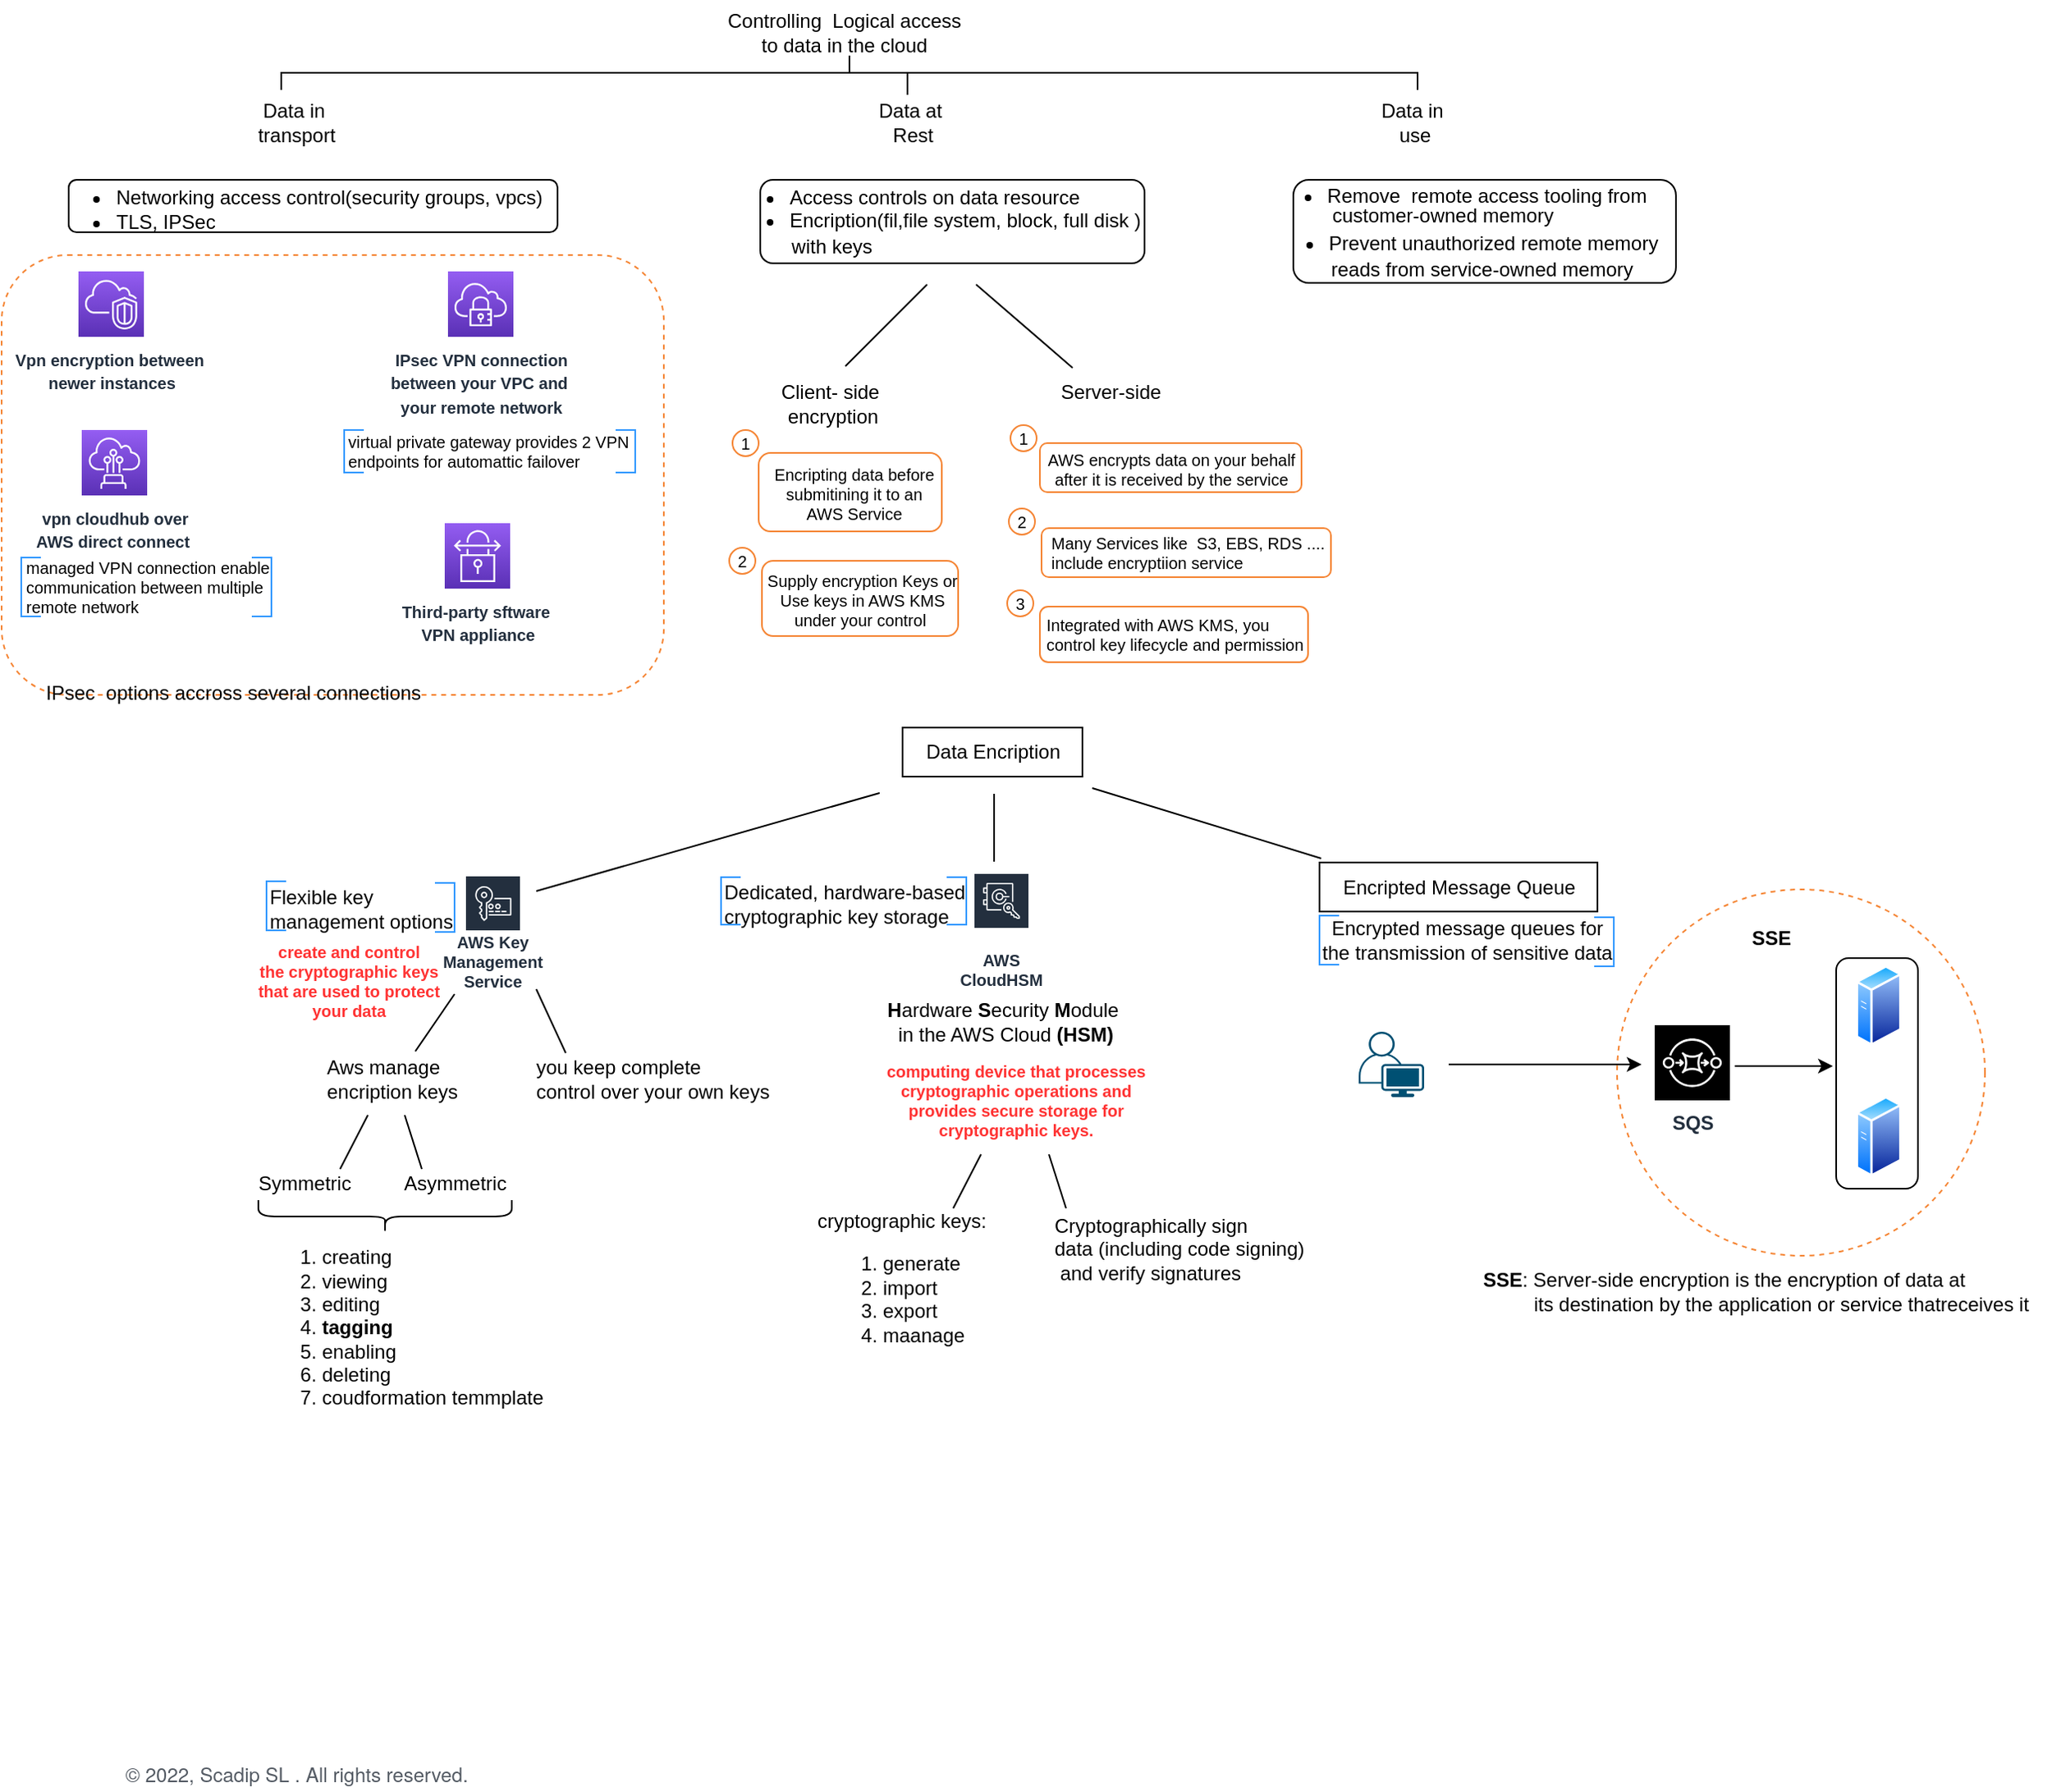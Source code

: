 <mxfile version="20.2.2" type="github">
  <diagram id="PE-Y0wjKjiBt9aU_vtvI" name="Page-1">
    <mxGraphModel dx="1055" dy="571" grid="1" gridSize="10" guides="1" tooltips="1" connect="1" arrows="1" fold="1" page="1" pageScale="1" pageWidth="1654" pageHeight="1169" math="0" shadow="0">
      <root>
        <mxCell id="0" />
        <mxCell id="1" parent="0" />
        <mxCell id="q1z-KDDTVc9EoOrlDAyU-29" value="" style="group" parent="1" vertex="1" connectable="0">
          <mxGeometry x="763" y="110" width="266" height="85" as="geometry" />
        </mxCell>
        <mxCell id="q1z-KDDTVc9EoOrlDAyU-26" value="" style="rounded=1;whiteSpace=wrap;html=1;fontSize=12;fontColor=#000000;strokeColor=default;fillColor=none;gradientColor=none;" parent="q1z-KDDTVc9EoOrlDAyU-29" vertex="1">
          <mxGeometry x="32" y="15" width="234" height="63" as="geometry" />
        </mxCell>
        <mxCell id="q1z-KDDTVc9EoOrlDAyU-22" value="&lt;ul&gt;&lt;li&gt;Remove&amp;nbsp; remote access tooling from&lt;/li&gt;&lt;/ul&gt;" style="text;html=1;align=center;verticalAlign=middle;resizable=0;points=[];autosize=1;strokeColor=none;fillColor=none;fontSize=12;fontColor=#000000;" parent="q1z-KDDTVc9EoOrlDAyU-29" vertex="1">
          <mxGeometry width="260" height="50" as="geometry" />
        </mxCell>
        <mxCell id="q1z-KDDTVc9EoOrlDAyU-23" value="&lt;ul&gt;&lt;li&gt;Prevent unauthorized remote memory&lt;/li&gt;&lt;/ul&gt;" style="text;html=1;align=center;verticalAlign=middle;resizable=0;points=[];autosize=1;strokeColor=none;fillColor=none;fontSize=12;fontColor=#000000;" parent="q1z-KDDTVc9EoOrlDAyU-29" vertex="1">
          <mxGeometry x="4" y="29" width="260" height="50" as="geometry" />
        </mxCell>
        <mxCell id="q1z-KDDTVc9EoOrlDAyU-24" value="customer-owned memory" style="text;html=1;align=center;verticalAlign=middle;resizable=0;points=[];autosize=1;strokeColor=none;fillColor=none;fontSize=12;fontColor=#000000;" parent="q1z-KDDTVc9EoOrlDAyU-29" vertex="1">
          <mxGeometry x="43" y="22" width="160" height="30" as="geometry" />
        </mxCell>
        <mxCell id="q1z-KDDTVc9EoOrlDAyU-25" value="reads from service-owned memory" style="text;html=1;align=center;verticalAlign=middle;resizable=0;points=[];autosize=1;strokeColor=none;fillColor=none;fontSize=12;fontColor=#000000;" parent="q1z-KDDTVc9EoOrlDAyU-29" vertex="1">
          <mxGeometry x="41.5" y="55" width="210" height="30" as="geometry" />
        </mxCell>
        <mxCell id="q1z-KDDTVc9EoOrlDAyU-63" value="" style="rounded=1;whiteSpace=wrap;html=1;fontSize=10;fontColor=#000000;strokeColor=#F58534;strokeWidth=1;fillColor=none;gradientColor=none;" parent="1" vertex="1">
          <mxGeometry x="641" y="338" width="177" height="30" as="geometry" />
        </mxCell>
        <mxCell id="PQI0NZv1REfv9DwnelCF-27" value="" style="rounded=1;whiteSpace=wrap;html=1;strokeColor=default;fillColor=none;gradientColor=none;" parent="1" vertex="1">
          <mxGeometry x="1127" y="601" width="50" height="141" as="geometry" />
        </mxCell>
        <mxCell id="PQI0NZv1REfv9DwnelCF-16" value="Dedicated, hardware-based &lt;br&gt;cryptographic key storage&amp;nbsp;" style="text;html=1;align=left;verticalAlign=middle;resizable=0;points=[];autosize=1;strokeColor=none;fillColor=none;" parent="1" vertex="1">
          <mxGeometry x="445" y="547.5" width="170" height="40" as="geometry" />
        </mxCell>
        <mxCell id="PQI0NZv1REfv9DwnelCF-1" value="Data Encription" style="text;html=1;align=center;verticalAlign=middle;resizable=0;points=[];autosize=1;strokeColor=default;fillColor=none;" parent="1" vertex="1">
          <mxGeometry x="556" y="460" width="110" height="30" as="geometry" />
        </mxCell>
        <mxCell id="PQI0NZv1REfv9DwnelCF-2" value="AWS Key Management Service" style="sketch=0;outlineConnect=0;fontColor=#232F3E;gradientColor=none;strokeColor=#ffffff;fillColor=#232F3E;dashed=0;verticalLabelPosition=middle;verticalAlign=bottom;align=center;html=1;whiteSpace=wrap;fontSize=10;fontStyle=1;spacing=3;shape=mxgraph.aws4.productIcon;prIcon=mxgraph.aws4.key_management_service;" parent="1" vertex="1">
          <mxGeometry x="288" y="550" width="35" height="75" as="geometry" />
        </mxCell>
        <mxCell id="PQI0NZv1REfv9DwnelCF-3" value="AWS CloudHSM" style="sketch=0;outlineConnect=0;fontColor=#232F3E;gradientColor=none;strokeColor=#ffffff;fillColor=#232F3E;dashed=0;verticalLabelPosition=middle;verticalAlign=bottom;align=center;html=1;whiteSpace=wrap;fontSize=10;fontStyle=1;spacing=3;shape=mxgraph.aws4.productIcon;prIcon=mxgraph.aws4.cloudhsm;" parent="1" vertex="1">
          <mxGeometry x="599" y="548.5" width="35" height="75" as="geometry" />
        </mxCell>
        <mxCell id="PQI0NZv1REfv9DwnelCF-5" value="Aws manage&amp;nbsp;&lt;br&gt;encription keys" style="text;html=1;align=left;verticalAlign=middle;resizable=0;points=[];autosize=1;strokeColor=none;fillColor=none;" parent="1" vertex="1">
          <mxGeometry x="202" y="655" width="100" height="40" as="geometry" />
        </mxCell>
        <mxCell id="PQI0NZv1REfv9DwnelCF-6" value="you keep complete &lt;br&gt;control over your own keys" style="text;html=1;align=left;verticalAlign=middle;resizable=0;points=[];autosize=1;strokeColor=none;fillColor=none;" parent="1" vertex="1">
          <mxGeometry x="330" y="655" width="170" height="40" as="geometry" />
        </mxCell>
        <mxCell id="PQI0NZv1REfv9DwnelCF-7" value="" style="endArrow=none;html=1;rounded=0;" parent="1" edge="1">
          <mxGeometry width="50" height="50" relative="1" as="geometry">
            <mxPoint x="258" y="658" as="sourcePoint" />
            <mxPoint x="282" y="623" as="targetPoint" />
          </mxGeometry>
        </mxCell>
        <mxCell id="PQI0NZv1REfv9DwnelCF-8" value="" style="endArrow=none;html=1;rounded=0;" parent="1" edge="1">
          <mxGeometry width="50" height="50" relative="1" as="geometry">
            <mxPoint x="350" y="659" as="sourcePoint" />
            <mxPoint x="332" y="620" as="targetPoint" />
          </mxGeometry>
        </mxCell>
        <mxCell id="PQI0NZv1REfv9DwnelCF-9" value="" style="endArrow=none;html=1;rounded=0;" parent="1" edge="1">
          <mxGeometry width="50" height="50" relative="1" as="geometry">
            <mxPoint x="332" y="560" as="sourcePoint" />
            <mxPoint x="542" y="500" as="targetPoint" />
          </mxGeometry>
        </mxCell>
        <mxCell id="PQI0NZv1REfv9DwnelCF-10" value="" style="endArrow=none;html=1;rounded=0;" parent="1" edge="1">
          <mxGeometry width="50" height="50" relative="1" as="geometry">
            <mxPoint x="612" y="542" as="sourcePoint" />
            <mxPoint x="612" y="500.5" as="targetPoint" />
          </mxGeometry>
        </mxCell>
        <mxCell id="PQI0NZv1REfv9DwnelCF-11" value="Flexible key &lt;br&gt;management options" style="text;html=1;align=left;verticalAlign=middle;resizable=0;points=[];autosize=1;strokeColor=none;fillColor=none;" parent="1" vertex="1">
          <mxGeometry x="167" y="551" width="140" height="40" as="geometry" />
        </mxCell>
        <mxCell id="PQI0NZv1REfv9DwnelCF-12" value="" style="strokeWidth=1;html=1;shape=mxgraph.flowchart.annotation_1;align=left;pointerEvents=1;fontColor=#000033;fillColor=none;strokeColor=#3399FF;" parent="1" vertex="1">
          <mxGeometry x="167" y="554" width="12" height="30" as="geometry" />
        </mxCell>
        <mxCell id="PQI0NZv1REfv9DwnelCF-13" value="" style="strokeWidth=1;html=1;shape=mxgraph.flowchart.annotation_1;align=left;pointerEvents=1;fontColor=#000033;fillColor=none;direction=west;strokeColor=#3399FF;" parent="1" vertex="1">
          <mxGeometry x="270" y="555" width="12" height="30" as="geometry" />
        </mxCell>
        <mxCell id="PQI0NZv1REfv9DwnelCF-14" value="" style="strokeWidth=1;html=1;shape=mxgraph.flowchart.annotation_1;align=left;pointerEvents=1;fontColor=#000033;fillColor=none;strokeColor=#3399FF;" parent="1" vertex="1">
          <mxGeometry x="445" y="551.5" width="12" height="29" as="geometry" />
        </mxCell>
        <mxCell id="PQI0NZv1REfv9DwnelCF-15" value="" style="strokeWidth=1;html=1;shape=mxgraph.flowchart.annotation_1;align=left;pointerEvents=1;fontColor=#000033;fillColor=none;direction=west;strokeColor=#3399FF;" parent="1" vertex="1">
          <mxGeometry x="583" y="551.5" width="12" height="29" as="geometry" />
        </mxCell>
        <mxCell id="PQI0NZv1REfv9DwnelCF-17" value="" style="endArrow=none;html=1;rounded=0;" parent="1" edge="1">
          <mxGeometry width="50" height="50" relative="1" as="geometry">
            <mxPoint x="672" y="497" as="sourcePoint" />
            <mxPoint x="812" y="540" as="targetPoint" />
          </mxGeometry>
        </mxCell>
        <mxCell id="PQI0NZv1REfv9DwnelCF-18" value="Encripted Message Queue" style="text;html=1;align=center;verticalAlign=middle;resizable=0;points=[];autosize=1;strokeColor=default;fillColor=none;" parent="1" vertex="1">
          <mxGeometry x="811" y="542.5" width="170" height="30" as="geometry" />
        </mxCell>
        <mxCell id="PQI0NZv1REfv9DwnelCF-20" value="" style="points=[[0.35,0,0],[0.98,0.51,0],[1,0.71,0],[0.67,1,0],[0,0.795,0],[0,0.65,0]];verticalLabelPosition=bottom;sketch=0;html=1;verticalAlign=top;aspect=fixed;align=center;pointerEvents=1;shape=mxgraph.cisco19.user;fillColor=#005073;strokeColor=none;" parent="1" vertex="1">
          <mxGeometry x="835" y="646" width="40" height="40" as="geometry" />
        </mxCell>
        <mxCell id="PQI0NZv1REfv9DwnelCF-21" value="" style="endArrow=classic;html=1;rounded=0;" parent="1" edge="1">
          <mxGeometry width="50" height="50" relative="1" as="geometry">
            <mxPoint x="890" y="666" as="sourcePoint" />
            <mxPoint x="1008" y="666" as="targetPoint" />
          </mxGeometry>
        </mxCell>
        <mxCell id="PQI0NZv1REfv9DwnelCF-23" value="&lt;b&gt;SQS&lt;/b&gt;" style="sketch=0;points=[[0,0,0],[0.25,0,0],[0.5,0,0],[0.75,0,0],[1,0,0],[0,1,0],[0.25,1,0],[0.5,1,0],[0.75,1,0],[1,1,0],[0,0.25,0],[0,0.5,0],[0,0.75,0],[1,0.25,0],[1,0.5,0],[1,0.75,0]];outlineConnect=0;fontColor=#232F3E;gradientColor=none;gradientDirection=north;fillColor=#000000;strokeColor=#ffffff;dashed=0;verticalLabelPosition=bottom;verticalAlign=top;align=center;html=1;fontSize=12;fontStyle=0;aspect=fixed;shape=mxgraph.aws4.resourceIcon;resIcon=mxgraph.aws4.sqs;" parent="1" vertex="1">
          <mxGeometry x="1016" y="642" width="46" height="46" as="geometry" />
        </mxCell>
        <mxCell id="PQI0NZv1REfv9DwnelCF-24" value="" style="endArrow=classic;html=1;rounded=0;" parent="1" edge="1">
          <mxGeometry width="50" height="50" relative="1" as="geometry">
            <mxPoint x="1065" y="667" as="sourcePoint" />
            <mxPoint x="1125" y="667" as="targetPoint" />
          </mxGeometry>
        </mxCell>
        <mxCell id="PQI0NZv1REfv9DwnelCF-25" value="" style="aspect=fixed;perimeter=ellipsePerimeter;html=1;align=center;shadow=0;dashed=0;spacingTop=3;image;image=img/lib/active_directory/generic_server.svg;strokeColor=default;fillColor=#000000;gradientColor=none;" parent="1" vertex="1">
          <mxGeometry x="1139" y="605" width="28.0" height="50" as="geometry" />
        </mxCell>
        <mxCell id="PQI0NZv1REfv9DwnelCF-26" value="" style="aspect=fixed;perimeter=ellipsePerimeter;html=1;align=center;shadow=0;dashed=0;spacingTop=3;image;image=img/lib/active_directory/generic_server.svg;strokeColor=default;fillColor=#000000;gradientColor=none;" parent="1" vertex="1">
          <mxGeometry x="1139" y="685" width="28.0" height="50" as="geometry" />
        </mxCell>
        <mxCell id="PQI0NZv1REfv9DwnelCF-28" value="&lt;b&gt;SSE&lt;/b&gt;: Server-side encryption is the encryption of data at&lt;br&gt;&amp;nbsp; &amp;nbsp; &amp;nbsp; &amp;nbsp; &amp;nbsp; &amp;nbsp; &amp;nbsp; &amp;nbsp; &amp;nbsp; &amp;nbsp; &amp;nbsp;its destination by the application or service thatreceives it" style="text;html=1;align=center;verticalAlign=middle;resizable=0;points=[];autosize=1;strokeColor=none;fillColor=none;" parent="1" vertex="1">
          <mxGeometry x="858" y="785" width="400" height="40" as="geometry" />
        </mxCell>
        <mxCell id="PQI0NZv1REfv9DwnelCF-29" value="" style="ellipse;whiteSpace=wrap;html=1;strokeColor=#F58534;fillColor=none;gradientColor=none;dashed=1;" parent="1" vertex="1">
          <mxGeometry x="993" y="559" width="225" height="224" as="geometry" />
        </mxCell>
        <mxCell id="PQI0NZv1REfv9DwnelCF-30" value="&lt;b&gt;SSE&lt;/b&gt;" style="text;html=1;align=center;verticalAlign=middle;resizable=0;points=[];autosize=1;strokeColor=none;fillColor=none;" parent="1" vertex="1">
          <mxGeometry x="1062" y="574" width="50" height="30" as="geometry" />
        </mxCell>
        <mxCell id="PQI0NZv1REfv9DwnelCF-31" value="Encrypted message queues for &lt;br&gt;the transmission of sensitive data" style="text;html=1;align=center;verticalAlign=middle;resizable=0;points=[];autosize=1;strokeColor=none;fillColor=none;" parent="1" vertex="1">
          <mxGeometry x="801" y="570" width="200" height="40" as="geometry" />
        </mxCell>
        <mxCell id="PQI0NZv1REfv9DwnelCF-32" value="" style="strokeWidth=1;html=1;shape=mxgraph.flowchart.annotation_1;align=left;pointerEvents=1;fontColor=#000033;fillColor=none;strokeColor=#3399FF;" parent="1" vertex="1">
          <mxGeometry x="811" y="575" width="12" height="30" as="geometry" />
        </mxCell>
        <mxCell id="PQI0NZv1REfv9DwnelCF-33" value="" style="strokeWidth=1;html=1;shape=mxgraph.flowchart.annotation_1;align=left;pointerEvents=1;fontColor=#000033;fillColor=none;direction=west;strokeColor=#3399FF;" parent="1" vertex="1">
          <mxGeometry x="979" y="576" width="12" height="30" as="geometry" />
        </mxCell>
        <mxCell id="PQI0NZv1REfv9DwnelCF-34" value="&lt;b&gt;H&lt;/b&gt;ardware &lt;b&gt;S&lt;/b&gt;ecurity &lt;b&gt;M&lt;/b&gt;odule&lt;br&gt;&amp;nbsp;in the AWS Cloud&amp;nbsp;&lt;b&gt;(HSM)&lt;/b&gt;" style="text;html=1;align=center;verticalAlign=middle;resizable=0;points=[];autosize=1;strokeColor=none;fillColor=none;" parent="1" vertex="1">
          <mxGeometry x="536.5" y="620" width="160" height="40" as="geometry" />
        </mxCell>
        <mxCell id="q1z-KDDTVc9EoOrlDAyU-2" value="&lt;font color=&quot;#ff3333&quot;&gt;&lt;b&gt;create and control &lt;br&gt;the cryptographic keys&lt;br&gt;that are used to protect &lt;br&gt;your data&lt;/b&gt;&lt;/font&gt;" style="text;html=1;align=center;verticalAlign=middle;resizable=0;points=[];autosize=1;strokeColor=none;fillColor=none;fontSize=10;" parent="1" vertex="1">
          <mxGeometry x="152" y="585" width="130" height="60" as="geometry" />
        </mxCell>
        <mxCell id="q1z-KDDTVc9EoOrlDAyU-5" value="" style="endArrow=none;html=1;rounded=0;fontSize=10;fontColor=#FF3333;" parent="1" edge="1">
          <mxGeometry width="50" height="50" relative="1" as="geometry">
            <mxPoint x="212" y="730" as="sourcePoint" />
            <mxPoint x="229" y="697" as="targetPoint" />
          </mxGeometry>
        </mxCell>
        <mxCell id="q1z-KDDTVc9EoOrlDAyU-6" value="" style="endArrow=none;html=1;rounded=0;fontSize=10;fontColor=#FF3333;" parent="1" edge="1">
          <mxGeometry width="50" height="50" relative="1" as="geometry">
            <mxPoint x="262" y="730" as="sourcePoint" />
            <mxPoint x="251.5" y="697" as="targetPoint" />
          </mxGeometry>
        </mxCell>
        <mxCell id="q1z-KDDTVc9EoOrlDAyU-7" value="&lt;font style=&quot;font-size: 12px;&quot; color=&quot;#000000&quot;&gt;Symmetric&lt;/font&gt;" style="text;html=1;align=center;verticalAlign=middle;resizable=0;points=[];autosize=1;strokeColor=none;fillColor=none;fontSize=10;fontColor=#FF3333;" parent="1" vertex="1">
          <mxGeometry x="150" y="724" width="80" height="30" as="geometry" />
        </mxCell>
        <mxCell id="q1z-KDDTVc9EoOrlDAyU-8" value="Asymmetric" style="text;html=1;align=center;verticalAlign=middle;resizable=0;points=[];autosize=1;strokeColor=none;fillColor=none;fontSize=12;fontColor=#000000;" parent="1" vertex="1">
          <mxGeometry x="237" y="724" width="90" height="30" as="geometry" />
        </mxCell>
        <mxCell id="q1z-KDDTVc9EoOrlDAyU-9" value="" style="shape=curlyBracket;whiteSpace=wrap;html=1;rounded=1;flipH=1;fontSize=12;fontColor=#000000;strokeColor=default;fillColor=none;gradientColor=none;direction=north;" parent="1" vertex="1">
          <mxGeometry x="162" y="749" width="155" height="20" as="geometry" />
        </mxCell>
        <mxCell id="q1z-KDDTVc9EoOrlDAyU-10" value="&lt;ol&gt;&lt;li&gt;creating&amp;nbsp;&lt;/li&gt;&lt;li&gt;viewing&lt;/li&gt;&lt;li&gt;editing&lt;/li&gt;&lt;li&gt;&lt;b&gt;tagging&lt;/b&gt;&lt;/li&gt;&lt;li&gt;enabling&lt;/li&gt;&lt;li&gt;deleting&lt;/li&gt;&lt;li&gt;coudformation temmplate&amp;nbsp;&lt;/li&gt;&lt;/ol&gt;" style="text;html=1;align=left;verticalAlign=middle;resizable=0;points=[];autosize=1;strokeColor=none;fillColor=none;fontSize=12;fontColor=#000000;" parent="1" vertex="1">
          <mxGeometry x="159" y="757" width="200" height="140" as="geometry" />
        </mxCell>
        <mxCell id="q1z-KDDTVc9EoOrlDAyU-12" value="Controlling&amp;nbsp; Logical access&lt;br&gt;to data in the cloud" style="text;html=1;align=center;verticalAlign=middle;resizable=0;points=[];autosize=1;strokeColor=none;fillColor=none;fontSize=12;fontColor=#000000;" parent="1" vertex="1">
          <mxGeometry x="435" y="15" width="170" height="40" as="geometry" />
        </mxCell>
        <mxCell id="q1z-KDDTVc9EoOrlDAyU-13" value="Data in&amp;nbsp;&lt;br&gt;transport" style="text;html=1;align=center;verticalAlign=middle;resizable=0;points=[];autosize=1;strokeColor=none;fillColor=none;fontSize=12;fontColor=#000000;" parent="1" vertex="1">
          <mxGeometry x="150" y="70" width="70" height="40" as="geometry" />
        </mxCell>
        <mxCell id="q1z-KDDTVc9EoOrlDAyU-14" value="Data at&amp;nbsp;&lt;br&gt;Rest" style="text;html=1;align=center;verticalAlign=middle;resizable=0;points=[];autosize=1;strokeColor=none;fillColor=none;fontSize=12;fontColor=#000000;" parent="1" vertex="1">
          <mxGeometry x="527" y="70" width="70" height="40" as="geometry" />
        </mxCell>
        <mxCell id="q1z-KDDTVc9EoOrlDAyU-15" value="Data in&amp;nbsp;&lt;br&gt;use" style="text;html=1;align=center;verticalAlign=middle;resizable=0;points=[];autosize=1;strokeColor=none;fillColor=none;fontSize=12;fontColor=#000000;" parent="1" vertex="1">
          <mxGeometry x="839" y="70" width="60" height="40" as="geometry" />
        </mxCell>
        <mxCell id="q1z-KDDTVc9EoOrlDAyU-27" value="" style="group" parent="1" vertex="1" connectable="0">
          <mxGeometry x="405" y="110" width="280" height="80" as="geometry" />
        </mxCell>
        <mxCell id="q1z-KDDTVc9EoOrlDAyU-19" value="&lt;ul&gt;&lt;li&gt;&lt;span style=&quot;background-color: initial;&quot;&gt;Access controls on data resource&amp;nbsp;&lt;/span&gt;&lt;/li&gt;&lt;li&gt;&lt;span style=&quot;background-color: initial;&quot;&gt;Encription(fil,file system, block, full disk )&lt;/span&gt;&lt;/li&gt;&lt;/ul&gt;&lt;span style=&quot;background-color: initial;&quot;&gt;&amp;nbsp; &amp;nbsp; &amp;nbsp; &amp;nbsp; &amp;nbsp; &amp;nbsp;&amp;nbsp;&lt;/span&gt;" style="text;html=1;align=left;verticalAlign=middle;resizable=0;points=[];autosize=1;strokeColor=none;fillColor=none;fontSize=12;fontColor=#000000;" parent="q1z-KDDTVc9EoOrlDAyU-27" vertex="1">
          <mxGeometry x="40" width="280" height="80" as="geometry" />
        </mxCell>
        <mxCell id="q1z-KDDTVc9EoOrlDAyU-20" value="&lt;span style=&quot;text-align: left;&quot;&gt;with keys&amp;nbsp;&lt;/span&gt;" style="text;html=1;align=center;verticalAlign=middle;resizable=0;points=[];autosize=1;strokeColor=none;fillColor=none;fontSize=12;fontColor=#000000;" parent="q1z-KDDTVc9EoOrlDAyU-27" vertex="1">
          <mxGeometry x="69" y="41" width="80" height="30" as="geometry" />
        </mxCell>
        <mxCell id="q1z-KDDTVc9EoOrlDAyU-21" value="" style="rounded=1;whiteSpace=wrap;html=1;fontSize=12;fontColor=#000000;strokeColor=default;fillColor=none;gradientColor=none;" parent="q1z-KDDTVc9EoOrlDAyU-27" vertex="1">
          <mxGeometry x="64" y="15" width="235" height="51" as="geometry" />
        </mxCell>
        <mxCell id="q1z-KDDTVc9EoOrlDAyU-28" value="" style="group" parent="1" vertex="1" connectable="0">
          <mxGeometry x="25" y="108" width="320" height="70" as="geometry" />
        </mxCell>
        <mxCell id="q1z-KDDTVc9EoOrlDAyU-16" value="&lt;div style=&quot;text-align: left;&quot;&gt;&lt;ul&gt;&lt;li&gt;&lt;span style=&quot;background-color: initial;&quot;&gt;Networking access control(security groups, vpcs)&lt;/span&gt;&lt;/li&gt;&lt;li&gt;&lt;span style=&quot;background-color: initial;&quot;&gt;TLS, IPSec&lt;/span&gt;&lt;/li&gt;&lt;/ul&gt;&lt;/div&gt;" style="text;html=1;align=center;verticalAlign=middle;resizable=0;points=[];autosize=1;strokeColor=none;fillColor=none;fontSize=12;fontColor=#000000;" parent="q1z-KDDTVc9EoOrlDAyU-28" vertex="1">
          <mxGeometry width="320" height="70" as="geometry" />
        </mxCell>
        <mxCell id="q1z-KDDTVc9EoOrlDAyU-17" value="" style="rounded=1;whiteSpace=wrap;html=1;fontSize=12;fontColor=#000000;strokeColor=default;fillColor=none;gradientColor=none;" parent="q1z-KDDTVc9EoOrlDAyU-28" vertex="1">
          <mxGeometry x="21" y="17" width="299" height="32" as="geometry" />
        </mxCell>
        <mxCell id="q1z-KDDTVc9EoOrlDAyU-30" value="&lt;font style=&quot;font-size: 10px;&quot;&gt;&lt;b&gt;Vpn encryption between&amp;nbsp;&lt;br&gt;newer instances&lt;/b&gt;&lt;/font&gt;" style="sketch=0;points=[[0,0,0],[0.25,0,0],[0.5,0,0],[0.75,0,0],[1,0,0],[0,1,0],[0.25,1,0],[0.5,1,0],[0.75,1,0],[1,1,0],[0,0.25,0],[0,0.5,0],[0,0.75,0],[1,0.25,0],[1,0.5,0],[1,0.75,0]];outlineConnect=0;fontColor=#232F3E;gradientColor=#945DF2;gradientDirection=north;fillColor=#5A30B5;strokeColor=#ffffff;dashed=0;verticalLabelPosition=bottom;verticalAlign=top;align=center;html=1;fontSize=12;fontStyle=0;aspect=fixed;shape=mxgraph.aws4.resourceIcon;resIcon=mxgraph.aws4.vpc;" parent="1" vertex="1">
          <mxGeometry x="52" y="181" width="40" height="40" as="geometry" />
        </mxCell>
        <mxCell id="q1z-KDDTVc9EoOrlDAyU-31" value="&lt;font style=&quot;font-size: 10px;&quot;&gt;&lt;b&gt;IPsec VPN connection&lt;br&gt;between your VPC and&amp;nbsp;&lt;br&gt;your remote network&lt;/b&gt;&lt;/font&gt;" style="sketch=0;points=[[0,0,0],[0.25,0,0],[0.5,0,0],[0.75,0,0],[1,0,0],[0,1,0],[0.25,1,0],[0.5,1,0],[0.75,1,0],[1,1,0],[0,0.25,0],[0,0.5,0],[0,0.75,0],[1,0.25,0],[1,0.5,0],[1,0.75,0]];outlineConnect=0;fontColor=#232F3E;gradientColor=#945DF2;gradientDirection=north;fillColor=#5A30B5;strokeColor=#ffffff;dashed=0;verticalLabelPosition=bottom;verticalAlign=top;align=center;html=1;fontSize=12;fontStyle=0;aspect=fixed;shape=mxgraph.aws4.resourceIcon;resIcon=mxgraph.aws4.client_vpn;" parent="1" vertex="1">
          <mxGeometry x="278" y="181" width="40" height="40" as="geometry" />
        </mxCell>
        <mxCell id="q1z-KDDTVc9EoOrlDAyU-32" value="&lt;b style=&quot;font-size: 10px;&quot;&gt;vpn cloudhub over &lt;br&gt;AWS direct connect&amp;nbsp;&lt;/b&gt;" style="sketch=0;points=[[0,0,0],[0.25,0,0],[0.5,0,0],[0.75,0,0],[1,0,0],[0,1,0],[0.25,1,0],[0.5,1,0],[0.75,1,0],[1,1,0],[0,0.25,0],[0,0.5,0],[0,0.75,0],[1,0.25,0],[1,0.5,0],[1,0.75,0]];outlineConnect=0;fontColor=#232F3E;gradientColor=#945DF2;gradientDirection=north;fillColor=#5A30B5;strokeColor=#ffffff;dashed=0;verticalLabelPosition=bottom;verticalAlign=top;align=center;html=1;fontSize=12;fontStyle=0;aspect=fixed;shape=mxgraph.aws4.resourceIcon;resIcon=mxgraph.aws4.direct_connect;" parent="1" vertex="1">
          <mxGeometry x="54" y="278" width="40" height="40" as="geometry" />
        </mxCell>
        <mxCell id="q1z-KDDTVc9EoOrlDAyU-33" value="virtual private gateway provides 2 VPN &lt;br&gt;endpoints for automattic failover" style="text;html=1;align=left;verticalAlign=middle;resizable=0;points=[];autosize=1;strokeColor=none;fillColor=none;fontSize=10;fontColor=#000000;" parent="1" vertex="1">
          <mxGeometry x="215" y="271" width="200" height="40" as="geometry" />
        </mxCell>
        <mxCell id="q1z-KDDTVc9EoOrlDAyU-34" value="" style="strokeWidth=1;html=1;shape=mxgraph.flowchart.annotation_1;align=left;pointerEvents=1;fontColor=#000033;fillColor=none;strokeColor=#3399FF;" parent="1" vertex="1">
          <mxGeometry x="214.5" y="278" width="12" height="26" as="geometry" />
        </mxCell>
        <mxCell id="q1z-KDDTVc9EoOrlDAyU-35" value="" style="strokeWidth=1;html=1;shape=mxgraph.flowchart.annotation_1;align=left;pointerEvents=1;fontColor=#000033;fillColor=none;direction=west;strokeColor=#3399FF;" parent="1" vertex="1">
          <mxGeometry x="380.5" y="278" width="12" height="26" as="geometry" />
        </mxCell>
        <mxCell id="q1z-KDDTVc9EoOrlDAyU-36" value="managed VPN connection enable&lt;br&gt;communication&amp;nbsp;between multiple&lt;br&gt;remote network" style="text;html=1;align=left;verticalAlign=middle;resizable=0;points=[];autosize=1;strokeColor=none;fillColor=none;fontSize=10;fontColor=#000000;" parent="1" vertex="1">
          <mxGeometry x="18" y="349" width="170" height="50" as="geometry" />
        </mxCell>
        <mxCell id="q1z-KDDTVc9EoOrlDAyU-37" value="" style="strokeWidth=1;html=1;shape=mxgraph.flowchart.annotation_1;align=left;pointerEvents=1;fontColor=#000033;fillColor=none;strokeColor=#3399FF;" parent="1" vertex="1">
          <mxGeometry x="17" y="356" width="12" height="36" as="geometry" />
        </mxCell>
        <mxCell id="q1z-KDDTVc9EoOrlDAyU-38" value="" style="strokeWidth=1;html=1;shape=mxgraph.flowchart.annotation_1;align=left;pointerEvents=1;fontColor=#000033;fillColor=none;direction=west;strokeColor=#3399FF;" parent="1" vertex="1">
          <mxGeometry x="158" y="356" width="12" height="36" as="geometry" />
        </mxCell>
        <mxCell id="q1z-KDDTVc9EoOrlDAyU-39" value="&lt;b style=&quot;font-size: 10px;&quot;&gt;Third-party sftware&amp;nbsp;&lt;br&gt;VPN appliance&lt;/b&gt;" style="sketch=0;points=[[0,0,0],[0.25,0,0],[0.5,0,0],[0.75,0,0],[1,0,0],[0,1,0],[0.25,1,0],[0.5,1,0],[0.75,1,0],[1,1,0],[0,0.25,0],[0,0.5,0],[0,0.75,0],[1,0.25,0],[1,0.5,0],[1,0.75,0]];outlineConnect=0;fontColor=#232F3E;gradientColor=#945DF2;gradientDirection=north;fillColor=#5A30B5;strokeColor=#ffffff;dashed=0;verticalLabelPosition=bottom;verticalAlign=top;align=center;html=1;fontSize=12;fontStyle=0;aspect=fixed;shape=mxgraph.aws4.resourceIcon;resIcon=mxgraph.aws4.site_to_site_vpn;" parent="1" vertex="1">
          <mxGeometry x="276" y="335" width="40" height="40" as="geometry" />
        </mxCell>
        <mxCell id="q1z-KDDTVc9EoOrlDAyU-41" value="" style="rounded=1;whiteSpace=wrap;html=1;fontSize=10;fontColor=#000000;strokeColor=#F58534;fillColor=none;gradientColor=none;dashed=1;" parent="1" vertex="1">
          <mxGeometry x="5" y="171" width="405" height="269" as="geometry" />
        </mxCell>
        <mxCell id="q1z-KDDTVc9EoOrlDAyU-42" value="IPsec&amp;nbsp; options accross several connections&amp;nbsp;" style="text;html=1;align=center;verticalAlign=middle;resizable=0;points=[];autosize=1;strokeColor=none;fillColor=none;fontSize=12;fontColor=#000000;" parent="1" vertex="1">
          <mxGeometry x="18" y="424" width="260" height="30" as="geometry" />
        </mxCell>
        <mxCell id="q1z-KDDTVc9EoOrlDAyU-43" value="" style="strokeWidth=1;html=1;shape=mxgraph.flowchart.annotation_2;align=left;labelPosition=right;pointerEvents=1;fontSize=12;fontColor=#000000;fillColor=none;gradientColor=none;direction=south;" parent="1" vertex="1">
          <mxGeometry x="176" y="49" width="695" height="21" as="geometry" />
        </mxCell>
        <mxCell id="q1z-KDDTVc9EoOrlDAyU-45" value="" style="endArrow=none;html=1;rounded=0;fontSize=12;fontColor=#000000;" parent="1" edge="1">
          <mxGeometry width="50" height="50" relative="1" as="geometry">
            <mxPoint x="559" y="73" as="sourcePoint" />
            <mxPoint x="559" y="60" as="targetPoint" />
          </mxGeometry>
        </mxCell>
        <mxCell id="q1z-KDDTVc9EoOrlDAyU-46" value="" style="endArrow=none;html=1;rounded=0;fontSize=12;fontColor=#000000;" parent="1" edge="1">
          <mxGeometry width="50" height="50" relative="1" as="geometry">
            <mxPoint x="521" y="239" as="sourcePoint" />
            <mxPoint x="571" y="189" as="targetPoint" />
          </mxGeometry>
        </mxCell>
        <mxCell id="q1z-KDDTVc9EoOrlDAyU-47" value="" style="endArrow=none;html=1;rounded=0;fontSize=12;fontColor=#000000;" parent="1" edge="1">
          <mxGeometry width="50" height="50" relative="1" as="geometry">
            <mxPoint x="660" y="240" as="sourcePoint" />
            <mxPoint x="601" y="189" as="targetPoint" />
          </mxGeometry>
        </mxCell>
        <mxCell id="q1z-KDDTVc9EoOrlDAyU-48" value="Client- side&amp;nbsp;&lt;br&gt;encryption" style="text;html=1;align=center;verticalAlign=middle;resizable=0;points=[];autosize=1;strokeColor=none;fillColor=none;fontSize=12;fontColor=#000000;" parent="1" vertex="1">
          <mxGeometry x="468" y="242" width="90" height="40" as="geometry" />
        </mxCell>
        <mxCell id="q1z-KDDTVc9EoOrlDAyU-49" value="Server-side" style="text;html=1;align=center;verticalAlign=middle;resizable=0;points=[];autosize=1;strokeColor=none;fillColor=none;fontSize=12;fontColor=#000000;" parent="1" vertex="1">
          <mxGeometry x="643" y="240" width="80" height="30" as="geometry" />
        </mxCell>
        <mxCell id="q1z-KDDTVc9EoOrlDAyU-51" value="&lt;span style=&quot;text-align: left;&quot;&gt;Encripting data before&lt;/span&gt;&lt;br style=&quot;text-align: left;&quot;&gt;&lt;span style=&quot;text-align: left;&quot;&gt;submitining it to an&lt;/span&gt;&lt;br style=&quot;text-align: left;&quot;&gt;&lt;span style=&quot;text-align: left;&quot;&gt;AWS Service&lt;/span&gt;" style="text;html=1;align=center;verticalAlign=middle;resizable=0;points=[];autosize=1;strokeColor=none;fillColor=none;fontSize=10;fontColor=#000000;" parent="1" vertex="1">
          <mxGeometry x="466" y="292" width="120" height="50" as="geometry" />
        </mxCell>
        <mxCell id="q1z-KDDTVc9EoOrlDAyU-52" value="Supply encryption Keys or &lt;br&gt;Use keys in AWS KMS &lt;br&gt;under your control&amp;nbsp;" style="text;html=1;align=center;verticalAlign=middle;resizable=0;points=[];autosize=1;strokeColor=none;fillColor=none;fontSize=10;fontColor=#000000;" parent="1" vertex="1">
          <mxGeometry x="461" y="357" width="140" height="50" as="geometry" />
        </mxCell>
        <mxCell id="q1z-KDDTVc9EoOrlDAyU-53" value="" style="rounded=1;whiteSpace=wrap;html=1;fontSize=10;fontColor=#000000;strokeColor=#F58534;strokeWidth=1;fillColor=none;gradientColor=none;" parent="1" vertex="1">
          <mxGeometry x="468" y="292" width="112" height="48" as="geometry" />
        </mxCell>
        <mxCell id="q1z-KDDTVc9EoOrlDAyU-54" value="" style="rounded=1;whiteSpace=wrap;html=1;fontSize=10;fontColor=#000000;strokeColor=#F58534;strokeWidth=1;fillColor=none;gradientColor=none;" parent="1" vertex="1">
          <mxGeometry x="470" y="358" width="120" height="46" as="geometry" />
        </mxCell>
        <mxCell id="q1z-KDDTVc9EoOrlDAyU-55" value="1" style="ellipse;whiteSpace=wrap;html=1;aspect=fixed;fontSize=10;fontColor=#000000;strokeColor=#F58534;strokeWidth=1;fillColor=none;gradientColor=none;" parent="1" vertex="1">
          <mxGeometry x="452" y="278" width="16" height="16" as="geometry" />
        </mxCell>
        <mxCell id="q1z-KDDTVc9EoOrlDAyU-58" value="2" style="ellipse;whiteSpace=wrap;html=1;aspect=fixed;fontSize=10;fontColor=#000000;strokeColor=#F58534;strokeWidth=1;fillColor=none;gradientColor=none;" parent="1" vertex="1">
          <mxGeometry x="450" y="350" width="16" height="16" as="geometry" />
        </mxCell>
        <mxCell id="q1z-KDDTVc9EoOrlDAyU-59" value="AWS encrypts data on your behalf &lt;br&gt;after it is received by the service" style="text;html=1;align=center;verticalAlign=middle;resizable=0;points=[];autosize=1;strokeColor=none;fillColor=none;fontSize=10;fontColor=#000000;" parent="1" vertex="1">
          <mxGeometry x="635" y="282" width="170" height="40" as="geometry" />
        </mxCell>
        <mxCell id="q1z-KDDTVc9EoOrlDAyU-60" value="Many Services like&amp;nbsp; S3, EBS, RDS .... &lt;br&gt;include encryptiion service" style="text;html=1;align=left;verticalAlign=middle;resizable=0;points=[];autosize=1;strokeColor=none;fillColor=none;fontSize=10;fontColor=#000000;" parent="1" vertex="1">
          <mxGeometry x="645" y="333" width="190" height="40" as="geometry" />
        </mxCell>
        <mxCell id="q1z-KDDTVc9EoOrlDAyU-61" value="Integrated with AWS KMS, you &lt;br&gt;control key lifecycle and permission&amp;nbsp;" style="text;html=1;align=left;verticalAlign=middle;resizable=0;points=[];autosize=1;strokeColor=none;fillColor=none;fontSize=10;fontColor=#000000;" parent="1" vertex="1">
          <mxGeometry x="642" y="383" width="180" height="40" as="geometry" />
        </mxCell>
        <mxCell id="q1z-KDDTVc9EoOrlDAyU-62" value="" style="rounded=1;whiteSpace=wrap;html=1;fontSize=10;fontColor=#000000;strokeColor=#F58534;strokeWidth=1;fillColor=none;gradientColor=none;" parent="1" vertex="1">
          <mxGeometry x="640" y="286" width="160" height="30" as="geometry" />
        </mxCell>
        <mxCell id="q1z-KDDTVc9EoOrlDAyU-64" value="" style="rounded=1;whiteSpace=wrap;html=1;fontSize=10;fontColor=#000000;strokeColor=#F58534;strokeWidth=1;fillColor=none;gradientColor=none;" parent="1" vertex="1">
          <mxGeometry x="640" y="386" width="164" height="34" as="geometry" />
        </mxCell>
        <mxCell id="q1z-KDDTVc9EoOrlDAyU-66" value="1" style="ellipse;whiteSpace=wrap;html=1;aspect=fixed;fontSize=10;fontColor=#000000;strokeColor=#F58534;strokeWidth=1;fillColor=none;gradientColor=none;" parent="1" vertex="1">
          <mxGeometry x="622" y="275" width="16" height="16" as="geometry" />
        </mxCell>
        <mxCell id="q1z-KDDTVc9EoOrlDAyU-67" value="2" style="ellipse;whiteSpace=wrap;html=1;aspect=fixed;fontSize=10;fontColor=#000000;strokeColor=#F58534;strokeWidth=1;fillColor=none;gradientColor=none;" parent="1" vertex="1">
          <mxGeometry x="621" y="326" width="16" height="16" as="geometry" />
        </mxCell>
        <mxCell id="q1z-KDDTVc9EoOrlDAyU-68" value="3" style="ellipse;whiteSpace=wrap;html=1;aspect=fixed;fontSize=10;fontColor=#000000;strokeColor=#F58534;strokeWidth=1;fillColor=none;gradientColor=none;" parent="1" vertex="1">
          <mxGeometry x="620" y="376" width="16" height="16" as="geometry" />
        </mxCell>
        <mxCell id="q1z-KDDTVc9EoOrlDAyU-69" value="&lt;b&gt;&lt;font color=&quot;#ff3333&quot;&gt;computing device that processes &lt;br&gt;cryptographic operations and &lt;br&gt;provides secure storage for &lt;br&gt;cryptographic keys.&lt;/font&gt;&lt;/b&gt;" style="text;html=1;align=center;verticalAlign=middle;resizable=0;points=[];autosize=1;strokeColor=none;fillColor=none;fontSize=10;fontColor=#000000;" parent="1" vertex="1">
          <mxGeometry x="535" y="658" width="180" height="60" as="geometry" />
        </mxCell>
        <mxCell id="q1z-KDDTVc9EoOrlDAyU-70" value="&lt;span style=&quot;color: rgb(84, 91, 100); font-family: &amp;quot;Amazon Ember&amp;quot;, &amp;quot;Helvetica Neue&amp;quot;, Roboto, Arial, sans-serif; text-align: start; background-color: rgb(255, 255, 255);&quot;&gt;© 2022, Scadip SL&amp;nbsp;&lt;/span&gt;&lt;span style=&quot;color: rgb(84, 91, 100); font-family: &amp;quot;Amazon Ember&amp;quot;, &amp;quot;Helvetica Neue&amp;quot;, Roboto, Arial, sans-serif; text-align: start; background-color: rgb(255, 255, 255);&quot;&gt;. All rights reserved.&lt;/span&gt;" style="text;html=1;align=center;verticalAlign=middle;resizable=0;points=[];autosize=1;strokeColor=none;fillColor=none;fontSize=12;" parent="1" vertex="1">
          <mxGeometry x="70" y="1090" width="230" height="20" as="geometry" />
        </mxCell>
        <mxCell id="q1z-KDDTVc9EoOrlDAyU-71" value="cryptographic keys:&lt;br&gt;&lt;ol&gt;&lt;li&gt;generate&lt;/li&gt;&lt;li&gt;import&lt;/li&gt;&lt;li&gt;export&lt;/li&gt;&lt;li&gt;maanage&amp;nbsp;&lt;/li&gt;&lt;/ol&gt;" style="text;whiteSpace=wrap;html=1;fontSize=12;fontColor=#000000;" parent="1" vertex="1">
          <mxGeometry x="501.5" y="748" width="125" height="86" as="geometry" />
        </mxCell>
        <mxCell id="q1z-KDDTVc9EoOrlDAyU-72" value="Cryptographically sign &lt;br&gt;data (including code signing)&lt;br&gt;&amp;nbsp;and verify signatures" style="text;html=1;align=left;verticalAlign=middle;resizable=0;points=[];autosize=1;strokeColor=none;fillColor=none;fontSize=12;fontColor=#000000;" parent="1" vertex="1">
          <mxGeometry x="647" y="749" width="180" height="60" as="geometry" />
        </mxCell>
        <mxCell id="q1z-KDDTVc9EoOrlDAyU-73" value="" style="endArrow=none;html=1;rounded=0;fontSize=10;fontColor=#FF3333;" parent="1" edge="1">
          <mxGeometry width="50" height="50" relative="1" as="geometry">
            <mxPoint x="587" y="754" as="sourcePoint" />
            <mxPoint x="604" y="721" as="targetPoint" />
          </mxGeometry>
        </mxCell>
        <mxCell id="q1z-KDDTVc9EoOrlDAyU-74" value="" style="endArrow=none;html=1;rounded=0;fontSize=10;fontColor=#FF3333;" parent="1" edge="1">
          <mxGeometry width="50" height="50" relative="1" as="geometry">
            <mxPoint x="656" y="754" as="sourcePoint" />
            <mxPoint x="645.5" y="721" as="targetPoint" />
          </mxGeometry>
        </mxCell>
      </root>
    </mxGraphModel>
  </diagram>
</mxfile>
